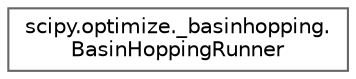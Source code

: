 digraph "Graphical Class Hierarchy"
{
 // LATEX_PDF_SIZE
  bgcolor="transparent";
  edge [fontname=Helvetica,fontsize=10,labelfontname=Helvetica,labelfontsize=10];
  node [fontname=Helvetica,fontsize=10,shape=box,height=0.2,width=0.4];
  rankdir="LR";
  Node0 [id="Node000000",label="scipy.optimize._basinhopping.\lBasinHoppingRunner",height=0.2,width=0.4,color="grey40", fillcolor="white", style="filled",URL="$d2/d43/classscipy_1_1optimize_1_1__basinhopping_1_1BasinHoppingRunner.html",tooltip=" "];
}
